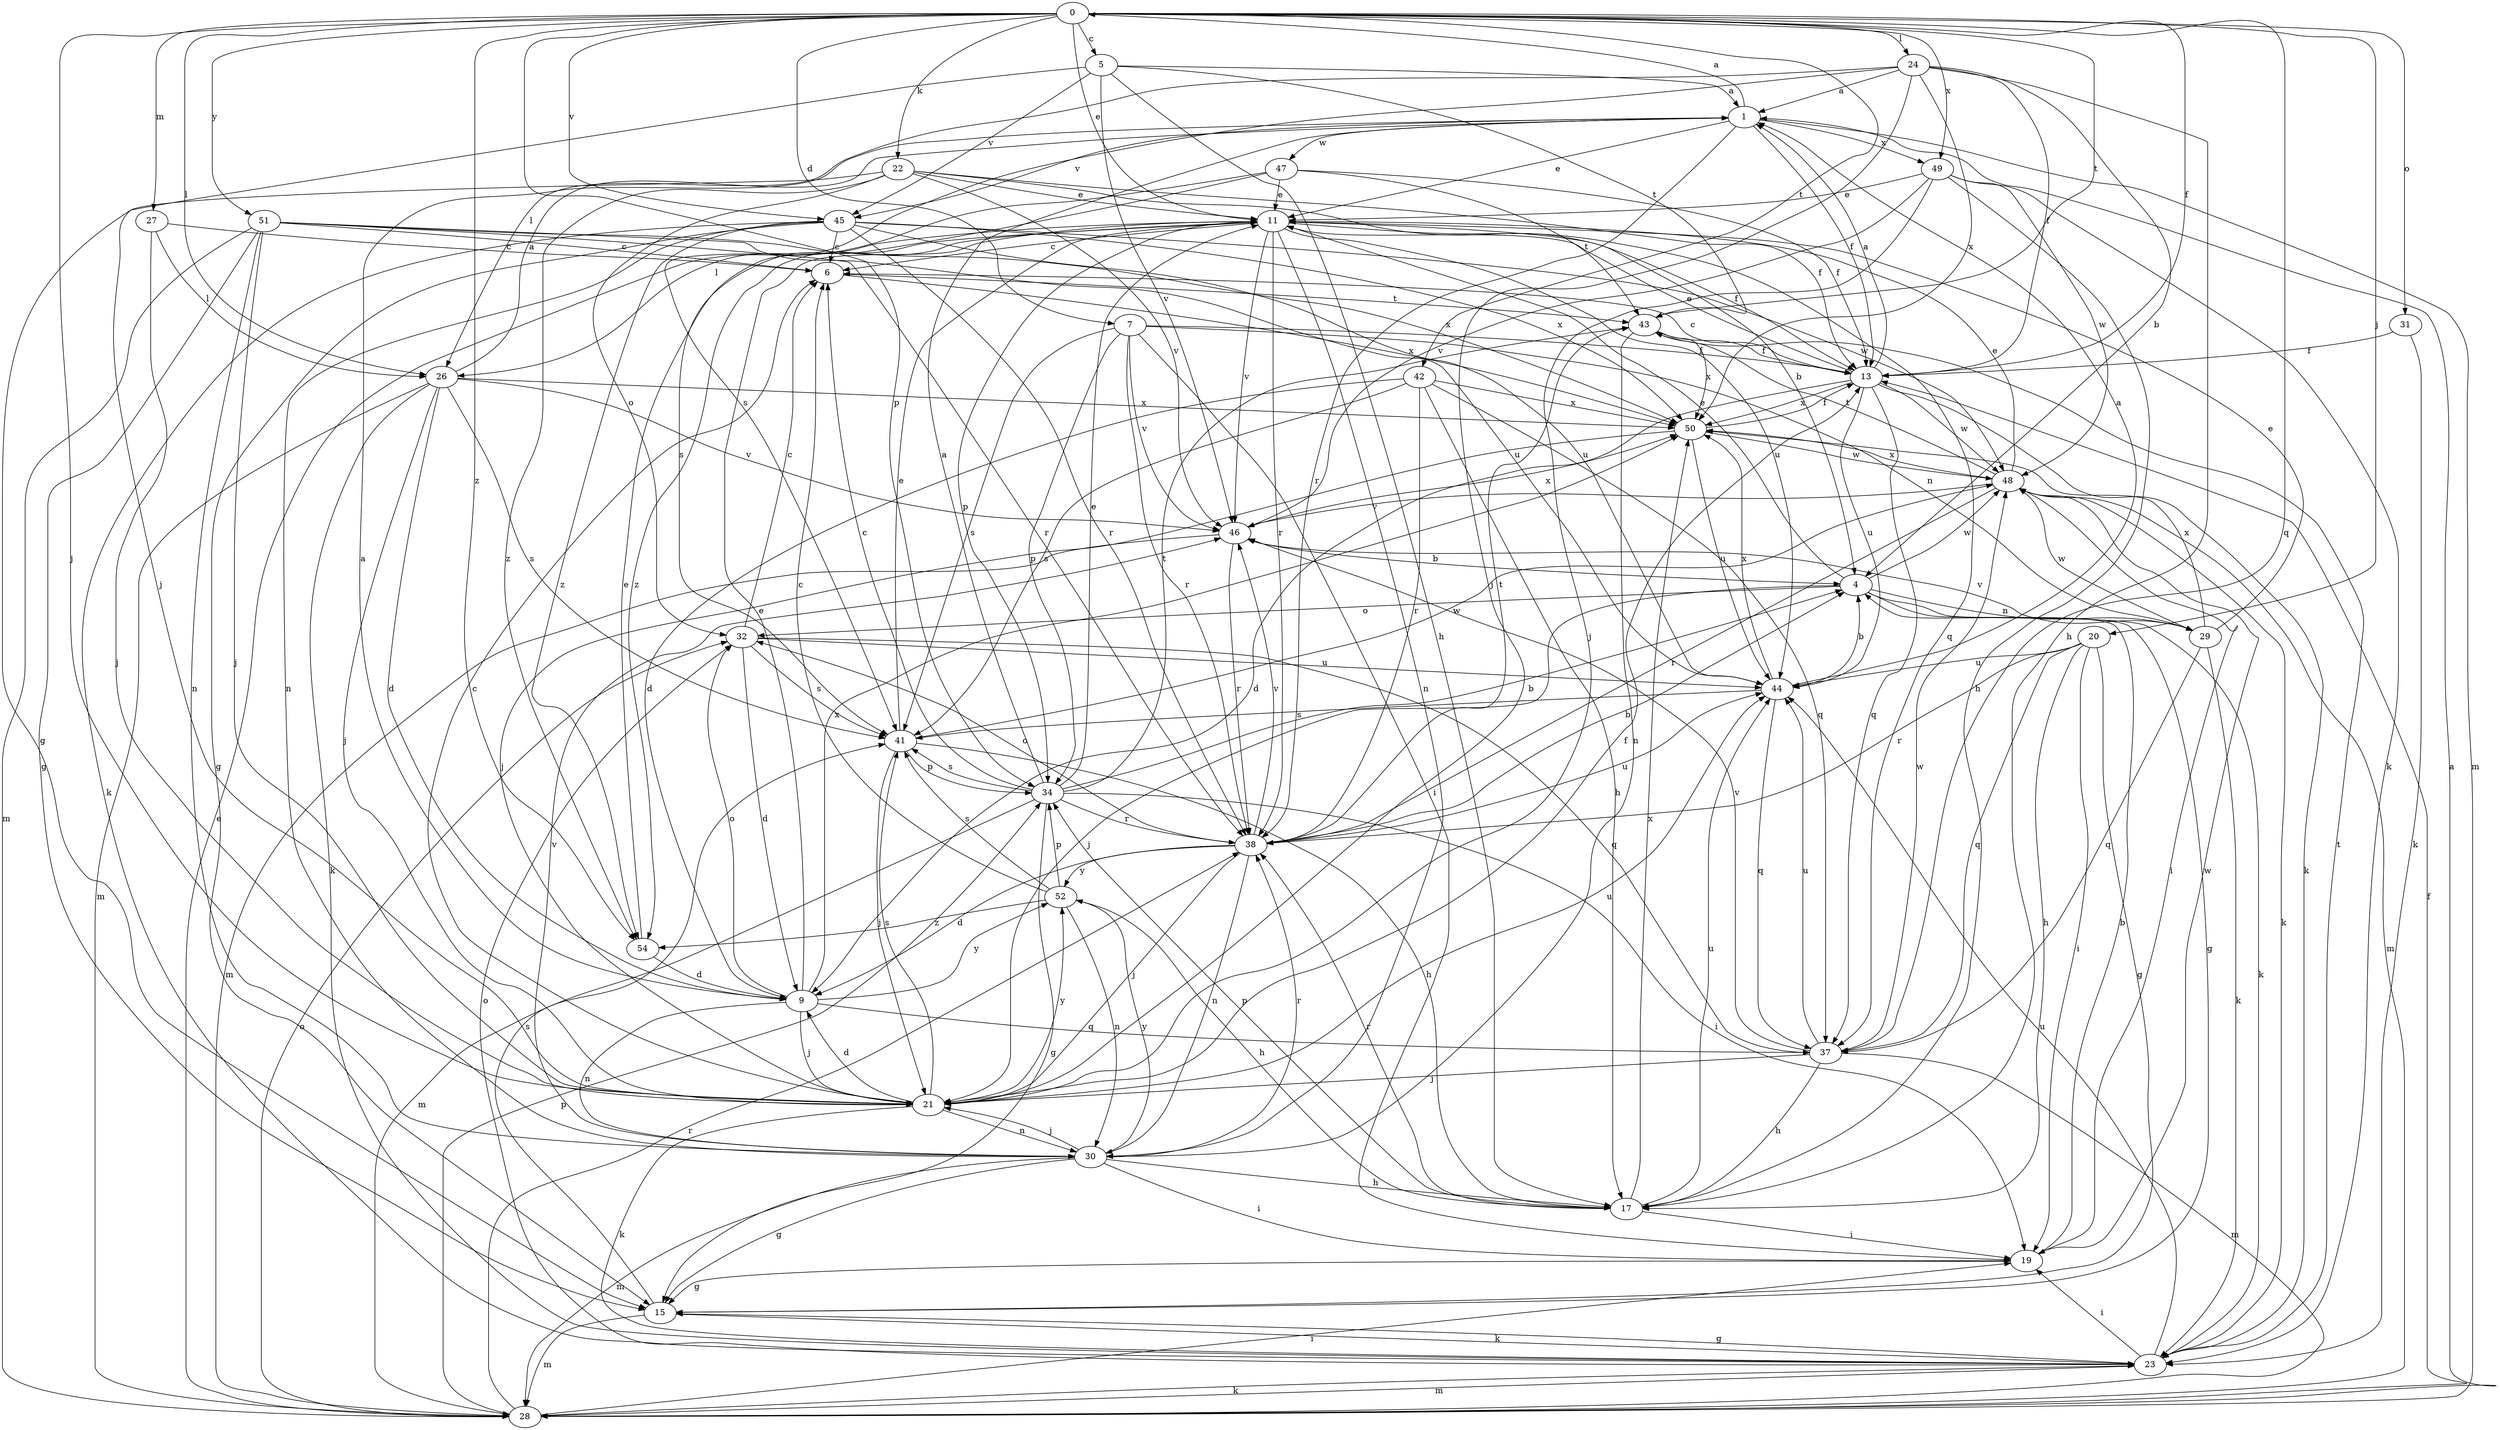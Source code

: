 strict digraph  {
0;
1;
4;
5;
6;
7;
9;
11;
13;
15;
17;
19;
20;
21;
22;
23;
24;
26;
27;
28;
29;
30;
31;
32;
34;
37;
38;
41;
42;
43;
44;
45;
46;
47;
48;
49;
50;
51;
52;
54;
0 -> 5  [label=c];
0 -> 7  [label=d];
0 -> 11  [label=e];
0 -> 13  [label=f];
0 -> 20  [label=j];
0 -> 21  [label=j];
0 -> 22  [label=k];
0 -> 24  [label=l];
0 -> 26  [label=l];
0 -> 27  [label=m];
0 -> 31  [label=o];
0 -> 34  [label=p];
0 -> 37  [label=q];
0 -> 42  [label=t];
0 -> 43  [label=t];
0 -> 45  [label=v];
0 -> 49  [label=x];
0 -> 51  [label=y];
0 -> 54  [label=z];
1 -> 0  [label=a];
1 -> 11  [label=e];
1 -> 13  [label=f];
1 -> 28  [label=m];
1 -> 38  [label=r];
1 -> 45  [label=v];
1 -> 47  [label=w];
1 -> 49  [label=x];
4 -> 11  [label=e];
4 -> 15  [label=g];
4 -> 21  [label=j];
4 -> 23  [label=k];
4 -> 29  [label=n];
4 -> 32  [label=o];
4 -> 48  [label=w];
5 -> 1  [label=a];
5 -> 17  [label=h];
5 -> 21  [label=j];
5 -> 43  [label=t];
5 -> 45  [label=v];
5 -> 46  [label=v];
6 -> 43  [label=t];
6 -> 50  [label=x];
7 -> 13  [label=f];
7 -> 19  [label=i];
7 -> 29  [label=n];
7 -> 34  [label=p];
7 -> 38  [label=r];
7 -> 41  [label=s];
7 -> 46  [label=v];
9 -> 1  [label=a];
9 -> 11  [label=e];
9 -> 21  [label=j];
9 -> 30  [label=n];
9 -> 32  [label=o];
9 -> 37  [label=q];
9 -> 50  [label=x];
9 -> 52  [label=y];
11 -> 6  [label=c];
11 -> 13  [label=f];
11 -> 30  [label=n];
11 -> 34  [label=p];
11 -> 37  [label=q];
11 -> 38  [label=r];
11 -> 44  [label=u];
11 -> 46  [label=v];
11 -> 54  [label=z];
13 -> 1  [label=a];
13 -> 6  [label=c];
13 -> 9  [label=d];
13 -> 11  [label=e];
13 -> 23  [label=k];
13 -> 37  [label=q];
13 -> 44  [label=u];
13 -> 48  [label=w];
13 -> 50  [label=x];
15 -> 23  [label=k];
15 -> 28  [label=m];
15 -> 41  [label=s];
17 -> 19  [label=i];
17 -> 34  [label=p];
17 -> 38  [label=r];
17 -> 44  [label=u];
17 -> 50  [label=x];
19 -> 4  [label=b];
19 -> 15  [label=g];
19 -> 48  [label=w];
20 -> 15  [label=g];
20 -> 17  [label=h];
20 -> 19  [label=i];
20 -> 37  [label=q];
20 -> 38  [label=r];
20 -> 44  [label=u];
21 -> 6  [label=c];
21 -> 9  [label=d];
21 -> 13  [label=f];
21 -> 23  [label=k];
21 -> 30  [label=n];
21 -> 41  [label=s];
21 -> 44  [label=u];
21 -> 52  [label=y];
22 -> 4  [label=b];
22 -> 11  [label=e];
22 -> 13  [label=f];
22 -> 15  [label=g];
22 -> 32  [label=o];
22 -> 46  [label=v];
22 -> 54  [label=z];
23 -> 15  [label=g];
23 -> 19  [label=i];
23 -> 28  [label=m];
23 -> 32  [label=o];
23 -> 43  [label=t];
23 -> 44  [label=u];
24 -> 1  [label=a];
24 -> 4  [label=b];
24 -> 13  [label=f];
24 -> 17  [label=h];
24 -> 21  [label=j];
24 -> 26  [label=l];
24 -> 41  [label=s];
24 -> 50  [label=x];
26 -> 1  [label=a];
26 -> 9  [label=d];
26 -> 21  [label=j];
26 -> 23  [label=k];
26 -> 28  [label=m];
26 -> 41  [label=s];
26 -> 46  [label=v];
26 -> 50  [label=x];
27 -> 6  [label=c];
27 -> 21  [label=j];
27 -> 26  [label=l];
28 -> 1  [label=a];
28 -> 11  [label=e];
28 -> 13  [label=f];
28 -> 19  [label=i];
28 -> 23  [label=k];
28 -> 32  [label=o];
28 -> 34  [label=p];
28 -> 38  [label=r];
29 -> 11  [label=e];
29 -> 23  [label=k];
29 -> 37  [label=q];
29 -> 46  [label=v];
29 -> 48  [label=w];
29 -> 50  [label=x];
30 -> 15  [label=g];
30 -> 17  [label=h];
30 -> 19  [label=i];
30 -> 21  [label=j];
30 -> 28  [label=m];
30 -> 38  [label=r];
30 -> 46  [label=v];
30 -> 52  [label=y];
31 -> 13  [label=f];
31 -> 23  [label=k];
32 -> 6  [label=c];
32 -> 9  [label=d];
32 -> 37  [label=q];
32 -> 41  [label=s];
32 -> 44  [label=u];
34 -> 1  [label=a];
34 -> 4  [label=b];
34 -> 6  [label=c];
34 -> 11  [label=e];
34 -> 15  [label=g];
34 -> 19  [label=i];
34 -> 28  [label=m];
34 -> 38  [label=r];
34 -> 41  [label=s];
34 -> 43  [label=t];
37 -> 17  [label=h];
37 -> 21  [label=j];
37 -> 28  [label=m];
37 -> 44  [label=u];
37 -> 46  [label=v];
37 -> 48  [label=w];
38 -> 4  [label=b];
38 -> 9  [label=d];
38 -> 21  [label=j];
38 -> 30  [label=n];
38 -> 32  [label=o];
38 -> 43  [label=t];
38 -> 44  [label=u];
38 -> 46  [label=v];
38 -> 52  [label=y];
41 -> 11  [label=e];
41 -> 17  [label=h];
41 -> 21  [label=j];
41 -> 34  [label=p];
41 -> 48  [label=w];
42 -> 9  [label=d];
42 -> 17  [label=h];
42 -> 37  [label=q];
42 -> 38  [label=r];
42 -> 41  [label=s];
42 -> 50  [label=x];
43 -> 13  [label=f];
43 -> 30  [label=n];
43 -> 50  [label=x];
44 -> 1  [label=a];
44 -> 4  [label=b];
44 -> 37  [label=q];
44 -> 41  [label=s];
44 -> 50  [label=x];
45 -> 6  [label=c];
45 -> 15  [label=g];
45 -> 23  [label=k];
45 -> 30  [label=n];
45 -> 38  [label=r];
45 -> 44  [label=u];
45 -> 48  [label=w];
45 -> 50  [label=x];
45 -> 54  [label=z];
46 -> 4  [label=b];
46 -> 28  [label=m];
46 -> 38  [label=r];
46 -> 50  [label=x];
47 -> 11  [label=e];
47 -> 13  [label=f];
47 -> 26  [label=l];
47 -> 41  [label=s];
47 -> 43  [label=t];
48 -> 11  [label=e];
48 -> 19  [label=i];
48 -> 23  [label=k];
48 -> 28  [label=m];
48 -> 38  [label=r];
48 -> 43  [label=t];
48 -> 46  [label=v];
48 -> 50  [label=x];
49 -> 11  [label=e];
49 -> 17  [label=h];
49 -> 21  [label=j];
49 -> 23  [label=k];
49 -> 46  [label=v];
49 -> 48  [label=w];
50 -> 13  [label=f];
50 -> 21  [label=j];
50 -> 44  [label=u];
50 -> 48  [label=w];
51 -> 6  [label=c];
51 -> 15  [label=g];
51 -> 21  [label=j];
51 -> 28  [label=m];
51 -> 30  [label=n];
51 -> 38  [label=r];
51 -> 44  [label=u];
51 -> 50  [label=x];
52 -> 6  [label=c];
52 -> 17  [label=h];
52 -> 30  [label=n];
52 -> 34  [label=p];
52 -> 41  [label=s];
52 -> 54  [label=z];
54 -> 9  [label=d];
54 -> 11  [label=e];
}
